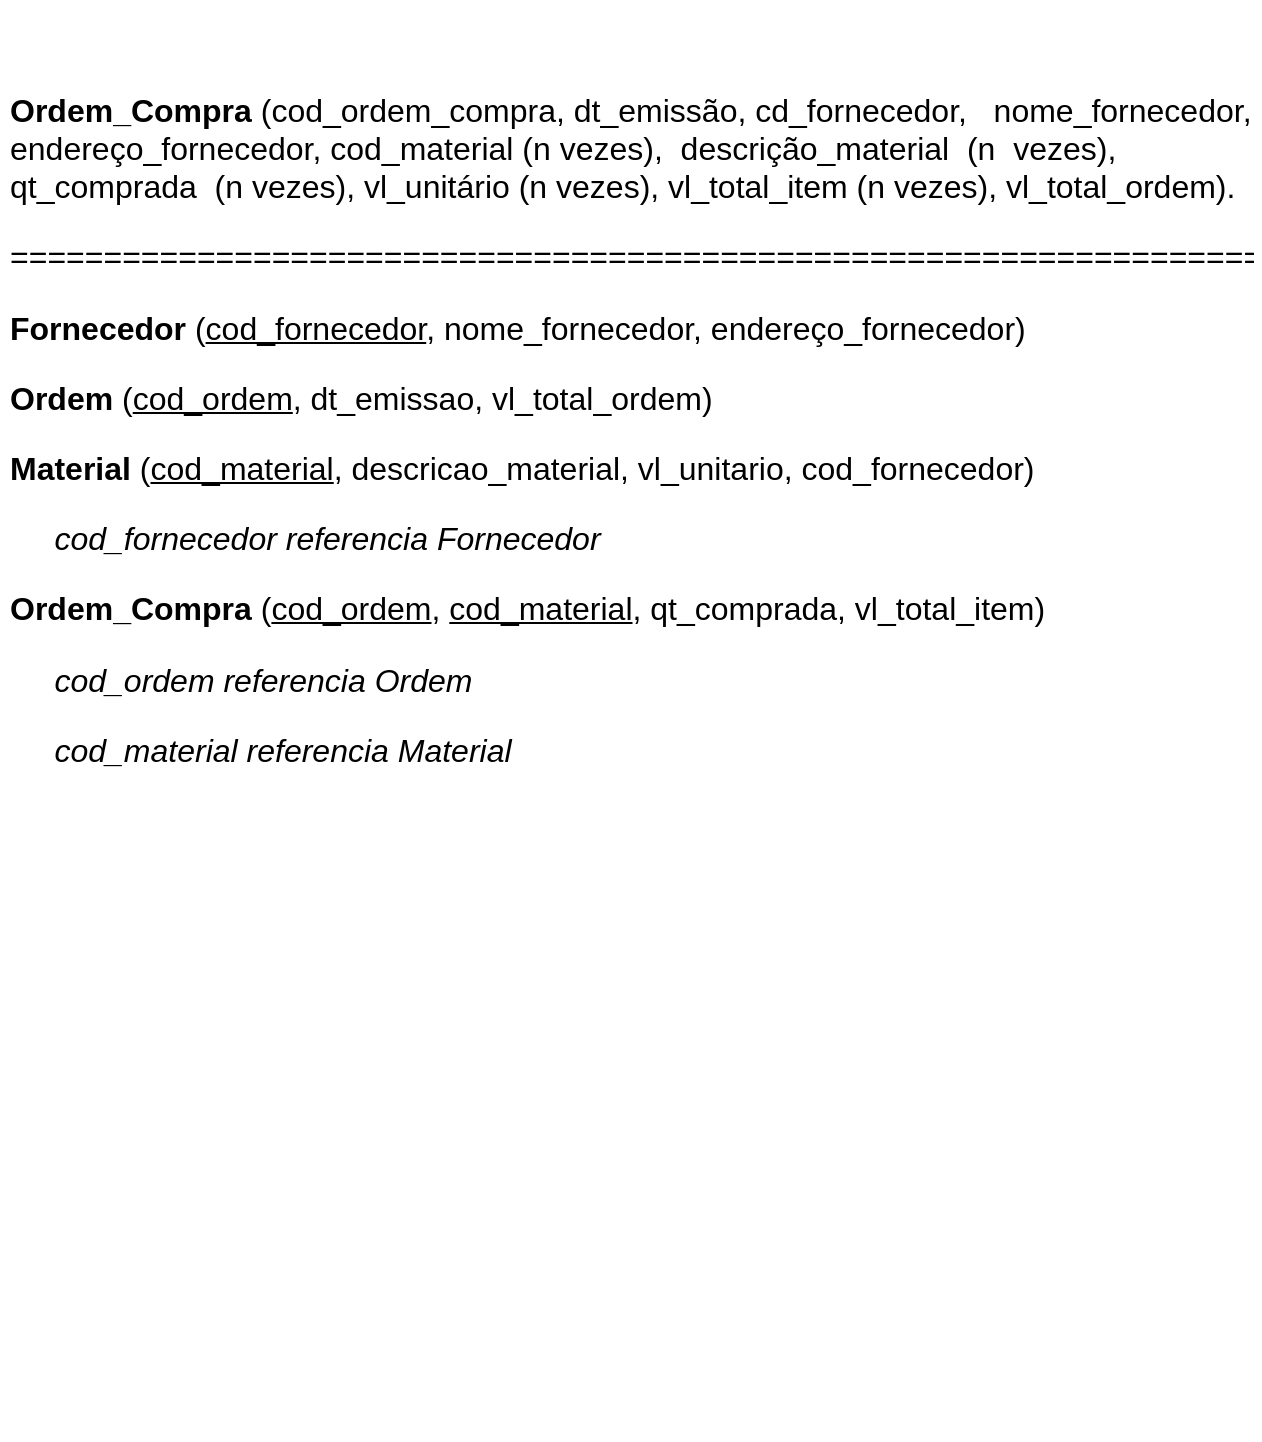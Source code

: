 <mxfile version="13.9.6" type="device"><diagram id="rI7Io4yu2Xz7BkUeOCqe" name="Page-1"><mxGraphModel dx="1071" dy="403" grid="1" gridSize="10" guides="1" tooltips="1" connect="1" arrows="1" fold="1" page="1" pageScale="1" pageWidth="827" pageHeight="1169" math="0" shadow="0"><root><mxCell id="0"/><mxCell id="1" parent="0"/><mxCell id="eI_kpHqIqLRLIDnyVHKW-1" value="&lt;h1 style=&quot;font-size: 16px&quot;&gt;&lt;br&gt;&lt;/h1&gt;&lt;p&gt;&lt;b&gt;Ordem_Compra &lt;/b&gt;(cod_ordem_compra, dt_emissão, cd_fornecedor,&amp;nbsp; &amp;nbsp;nome_fornecedor, endereço_fornecedor, cod_material (n vezes),&amp;nbsp; descrição_material&amp;nbsp; (n&amp;nbsp; vezes),&amp;nbsp; qt_comprada&amp;nbsp; (n vezes), vl_unitário (n vezes), vl_total_item (n vezes), vl_total_ordem).&lt;/p&gt;&lt;p&gt;===================================================================&lt;/p&gt;&lt;p&gt;&lt;b&gt;Fornecedor &lt;/b&gt;(&lt;u&gt;cod_fornecedor&lt;/u&gt;, nome_fornecedor, endereço_fornecedor)&lt;/p&gt;&lt;p&gt;&lt;b&gt;Ordem &lt;/b&gt;(&lt;u&gt;cod_ordem&lt;/u&gt;, dt_emissao, vl_total_ordem)&lt;/p&gt;&lt;p&gt;&lt;b&gt;Material &lt;/b&gt;(&lt;u&gt;cod_material&lt;/u&gt;, descricao_material, vl_unitario, cod_fornecedor)&lt;/p&gt;&lt;p&gt;&lt;i&gt;&amp;nbsp; &amp;nbsp; &amp;nbsp;cod_fornecedor referencia Fornecedor&lt;/i&gt;&lt;/p&gt;&lt;p&gt;&lt;b&gt;Ordem_Compra &lt;/b&gt;(&lt;u&gt;cod_ordem&lt;/u&gt;, &lt;u&gt;cod_material&lt;/u&gt;, qt_comprada, vl_total_item)&lt;/p&gt;&lt;p&gt;&lt;i&gt;&amp;nbsp; &amp;nbsp; &amp;nbsp;cod_ordem referencia Ordem&lt;/i&gt;&lt;/p&gt;&lt;p&gt;&lt;i&gt;&amp;nbsp; &amp;nbsp; &amp;nbsp;cod_material referencia Material&lt;/i&gt;&lt;/p&gt;&lt;div&gt;&lt;br&gt;&lt;/div&gt;" style="text;html=1;strokeColor=none;fillColor=none;spacing=5;spacingTop=-20;whiteSpace=wrap;overflow=hidden;rounded=0;fontSize=16;" vertex="1" parent="1"><mxGeometry x="40" y="40" width="630" height="710" as="geometry"/></mxCell></root></mxGraphModel></diagram></mxfile>
